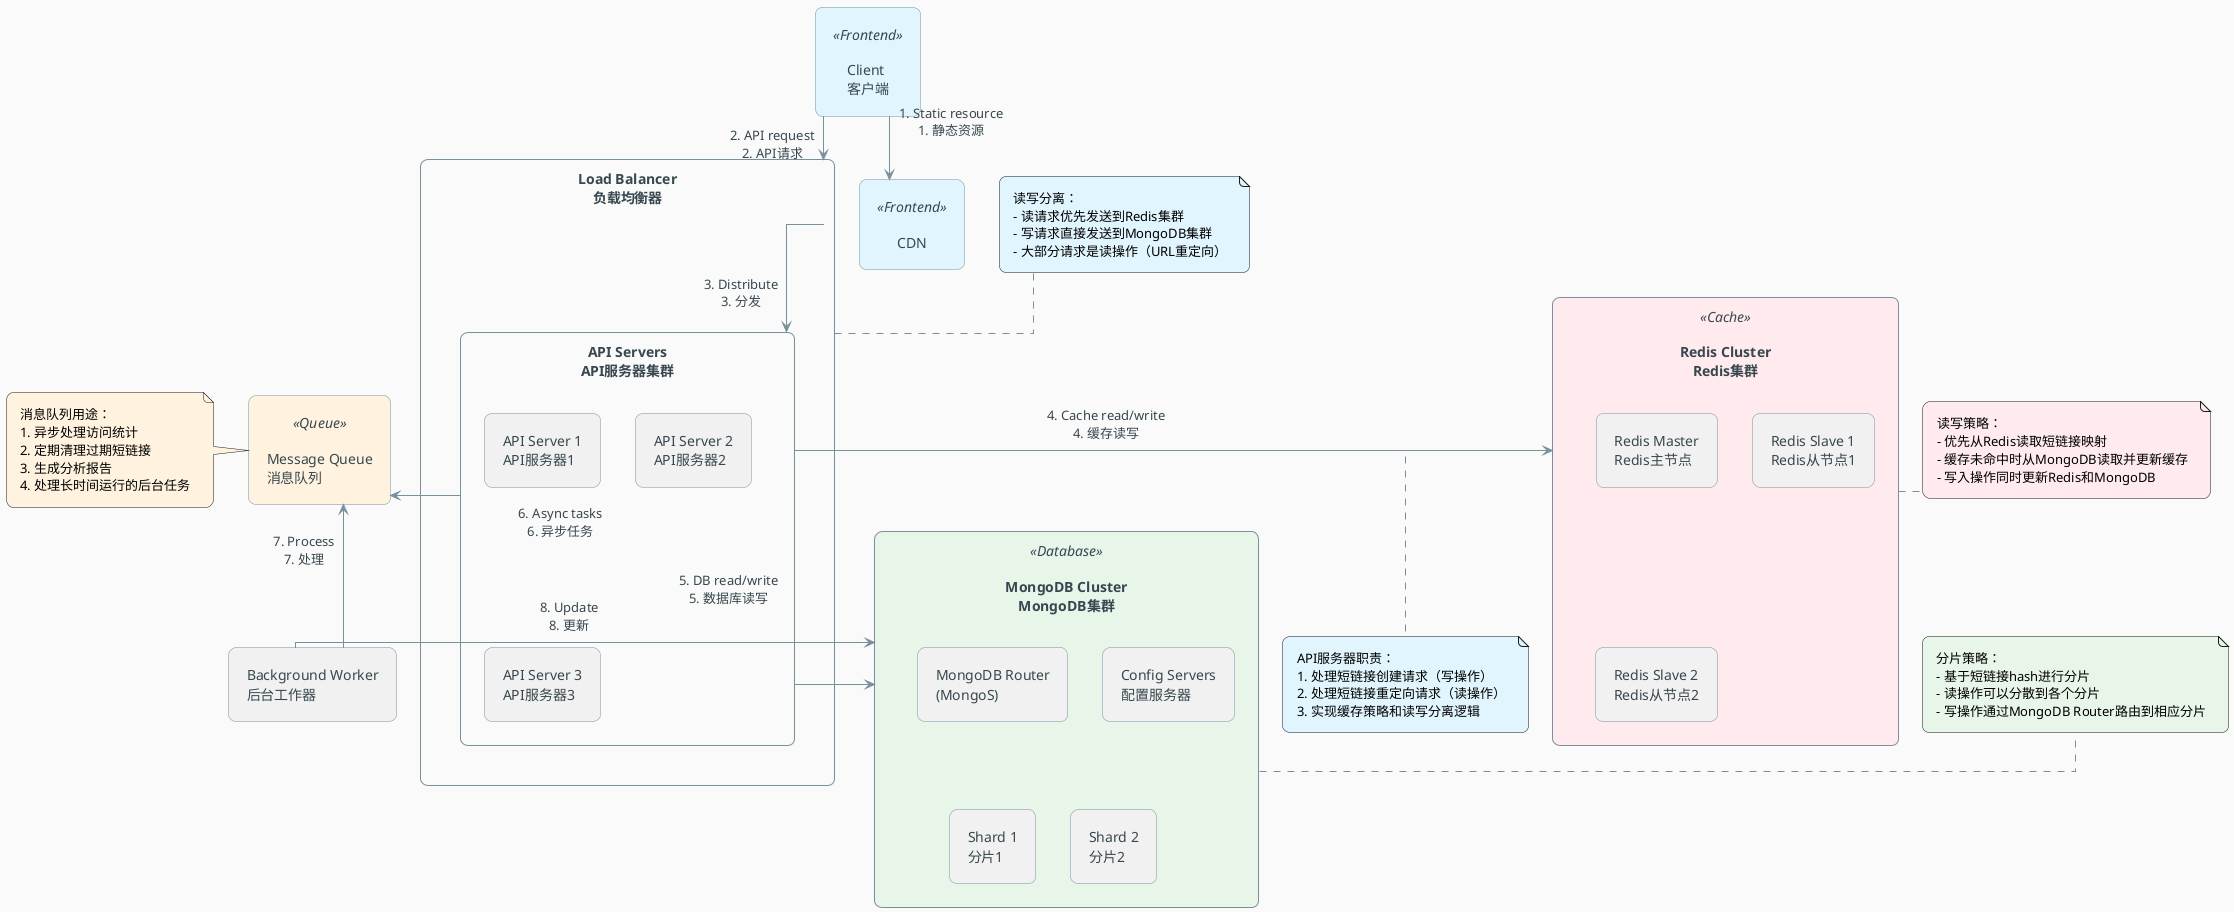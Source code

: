 @startuml
!define RECTANGLE class

skinparam backgroundColor #FAFAFA
skinparam linetype ortho
skinparam padding 8
skinparam roundcorner 15

skinparam rectangle {
    BackgroundColor<< Frontend >> #E1F5FE
    BackgroundColor<< Cache >> #FFEBEE
    BackgroundColor<< Database >> #E8F5E9
    BackgroundColor<< Queue >> #FFF3E0
    BorderColor #78909C
    FontColor #37474F
}

skinparam arrow {
    Color #78909C
    FontColor #37474F
}

rectangle "Client\n客户端" as Client << Frontend >>
rectangle "CDN" as CDN << Frontend >>

rectangle "Load Balancer\n负载均衡器" as LoadBalancer {
    rectangle "API Servers\nAPI服务器集群" as APIServers {
        rectangle "API Server 1\nAPI服务器1" as API1
        rectangle "API Server 2\nAPI服务器2" as API2
        rectangle "API Server 3\nAPI服务器3" as API3
    }
}

rectangle "Redis Cluster\nRedis集群" as RedisCluster << Cache >> {
    rectangle "Redis Master\nRedis主节点" as RedisMaster
    rectangle "Redis Slave 1\nRedis从节点1" as RedisSlave1
    rectangle "Redis Slave 2\nRedis从节点2" as RedisSlave2
}

rectangle "MongoDB Cluster\nMongoDB集群" as MongoDBCluster << Database >> {
    rectangle "MongoDB Router\n(MongoS)" as MongoRouter
    rectangle "Config Servers\n配置服务器" as ConfigServers
    rectangle "Shard 1\n分片1" as Shard1
    rectangle "Shard 2\n分片2" as Shard2
}

rectangle "Message Queue\n消息队列" as MessageQueue << Queue >>
rectangle "Background Worker\n后台工作器" as BackgroundWorker

Client -down-> CDN : 1. Static resource\n1. 静态资源
Client -down-> LoadBalancer : 2. API request\n2. API请求
LoadBalancer -down-> APIServers : 3. Distribute\n3. 分发
APIServers -right-> RedisCluster : 4. Cache read/write\n4. 缓存读写
APIServers -down-> MongoDBCluster : 5. DB read/write\n5. 数据库读写
APIServers -left-> MessageQueue : 6. Async tasks\n6. 异步任务
BackgroundWorker -up-> MessageQueue : 7. Process\n7. 处理
BackgroundWorker -right-> MongoDBCluster : 8. Update\n8. 更新

note right of LoadBalancer #E1F5FE
    读写分离：
    - 读请求优先发送到Redis集群
    - 写请求直接发送到MongoDB集群
    - 大部分请求是读操作（URL重定向）
end note

note right of RedisCluster #FFEBEE
    读写策略：
    - 优先从Redis读取短链接映射
    - 缓存未命中时从MongoDB读取并更新缓存
    - 写入操作同时更新Redis和MongoDB
end note

note right of MongoDBCluster #E8F5E9
    分片策略：
    - 基于短链接hash进行分片
    - 读操作可以分散到各个分片
    - 写操作通过MongoDB Router路由到相应分片
end note

note left of MessageQueue #FFF3E0
    消息队列用途：
    1. 异步处理访问统计
    2. 定期清理过期短链接
    3. 生成分析报告
    4. 处理长时间运行的后台任务
end note

note bottom of APIServers #E1F5FE
    API服务器职责：
    1. 处理短链接创建请求（写操作）
    2. 处理短链接重定向请求（读操作）
    3. 实现缓存策略和读写分离逻辑
end note

@enduml

